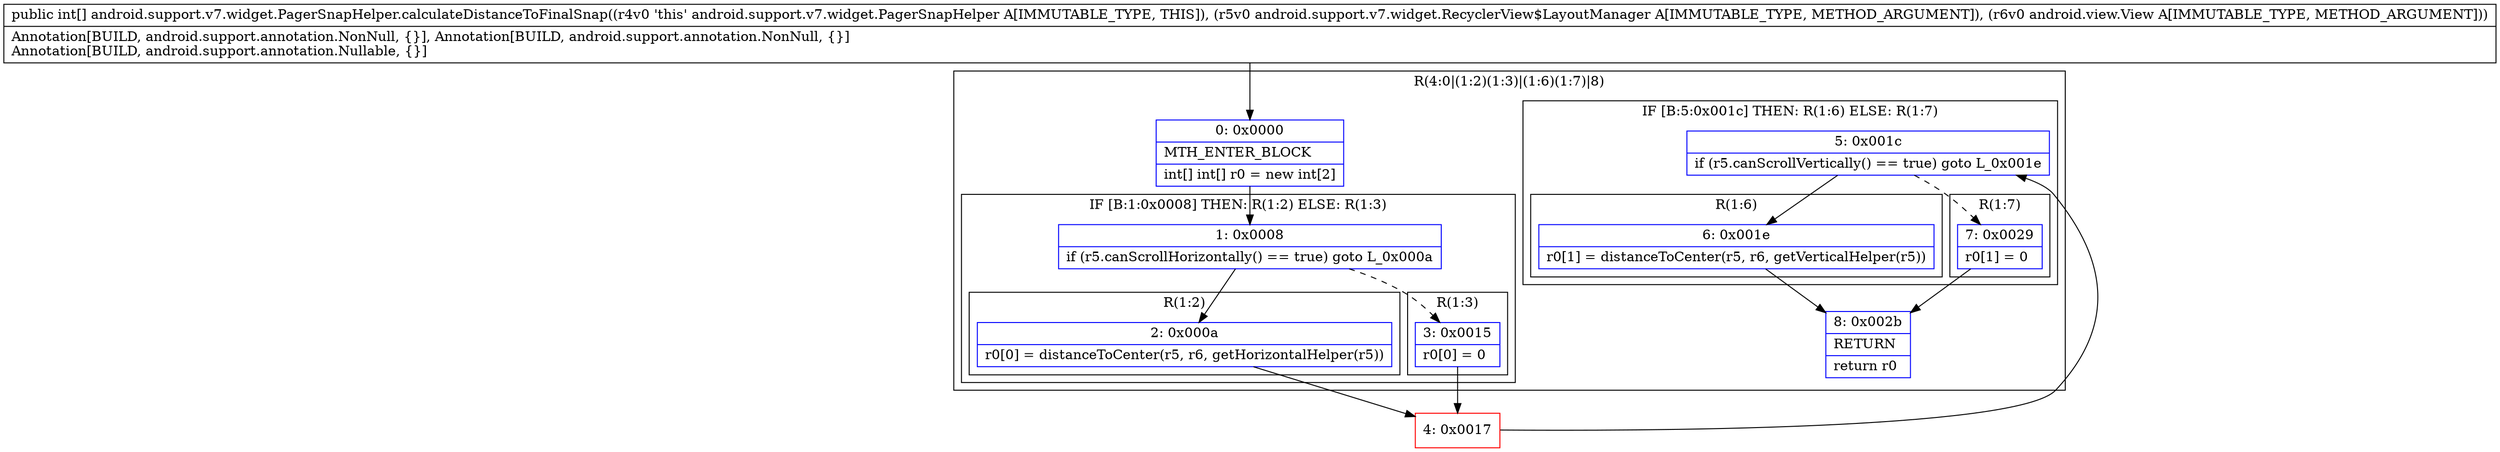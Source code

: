 digraph "CFG forandroid.support.v7.widget.PagerSnapHelper.calculateDistanceToFinalSnap(Landroid\/support\/v7\/widget\/RecyclerView$LayoutManager;Landroid\/view\/View;)[I" {
subgraph cluster_Region_655142555 {
label = "R(4:0|(1:2)(1:3)|(1:6)(1:7)|8)";
node [shape=record,color=blue];
Node_0 [shape=record,label="{0\:\ 0x0000|MTH_ENTER_BLOCK\l|int[] int[] r0 = new int[2]\l}"];
subgraph cluster_IfRegion_2078562480 {
label = "IF [B:1:0x0008] THEN: R(1:2) ELSE: R(1:3)";
node [shape=record,color=blue];
Node_1 [shape=record,label="{1\:\ 0x0008|if (r5.canScrollHorizontally() == true) goto L_0x000a\l}"];
subgraph cluster_Region_1616957345 {
label = "R(1:2)";
node [shape=record,color=blue];
Node_2 [shape=record,label="{2\:\ 0x000a|r0[0] = distanceToCenter(r5, r6, getHorizontalHelper(r5))\l}"];
}
subgraph cluster_Region_898999980 {
label = "R(1:3)";
node [shape=record,color=blue];
Node_3 [shape=record,label="{3\:\ 0x0015|r0[0] = 0\l}"];
}
}
subgraph cluster_IfRegion_2027036994 {
label = "IF [B:5:0x001c] THEN: R(1:6) ELSE: R(1:7)";
node [shape=record,color=blue];
Node_5 [shape=record,label="{5\:\ 0x001c|if (r5.canScrollVertically() == true) goto L_0x001e\l}"];
subgraph cluster_Region_179168930 {
label = "R(1:6)";
node [shape=record,color=blue];
Node_6 [shape=record,label="{6\:\ 0x001e|r0[1] = distanceToCenter(r5, r6, getVerticalHelper(r5))\l}"];
}
subgraph cluster_Region_1217915162 {
label = "R(1:7)";
node [shape=record,color=blue];
Node_7 [shape=record,label="{7\:\ 0x0029|r0[1] = 0\l}"];
}
}
Node_8 [shape=record,label="{8\:\ 0x002b|RETURN\l|return r0\l}"];
}
Node_4 [shape=record,color=red,label="{4\:\ 0x0017}"];
MethodNode[shape=record,label="{public int[] android.support.v7.widget.PagerSnapHelper.calculateDistanceToFinalSnap((r4v0 'this' android.support.v7.widget.PagerSnapHelper A[IMMUTABLE_TYPE, THIS]), (r5v0 android.support.v7.widget.RecyclerView$LayoutManager A[IMMUTABLE_TYPE, METHOD_ARGUMENT]), (r6v0 android.view.View A[IMMUTABLE_TYPE, METHOD_ARGUMENT]))  | Annotation[BUILD, android.support.annotation.NonNull, \{\}], Annotation[BUILD, android.support.annotation.NonNull, \{\}]\lAnnotation[BUILD, android.support.annotation.Nullable, \{\}]\l}"];
MethodNode -> Node_0;
Node_0 -> Node_1;
Node_1 -> Node_2;
Node_1 -> Node_3[style=dashed];
Node_2 -> Node_4;
Node_3 -> Node_4;
Node_5 -> Node_6;
Node_5 -> Node_7[style=dashed];
Node_6 -> Node_8;
Node_7 -> Node_8;
Node_4 -> Node_5;
}

